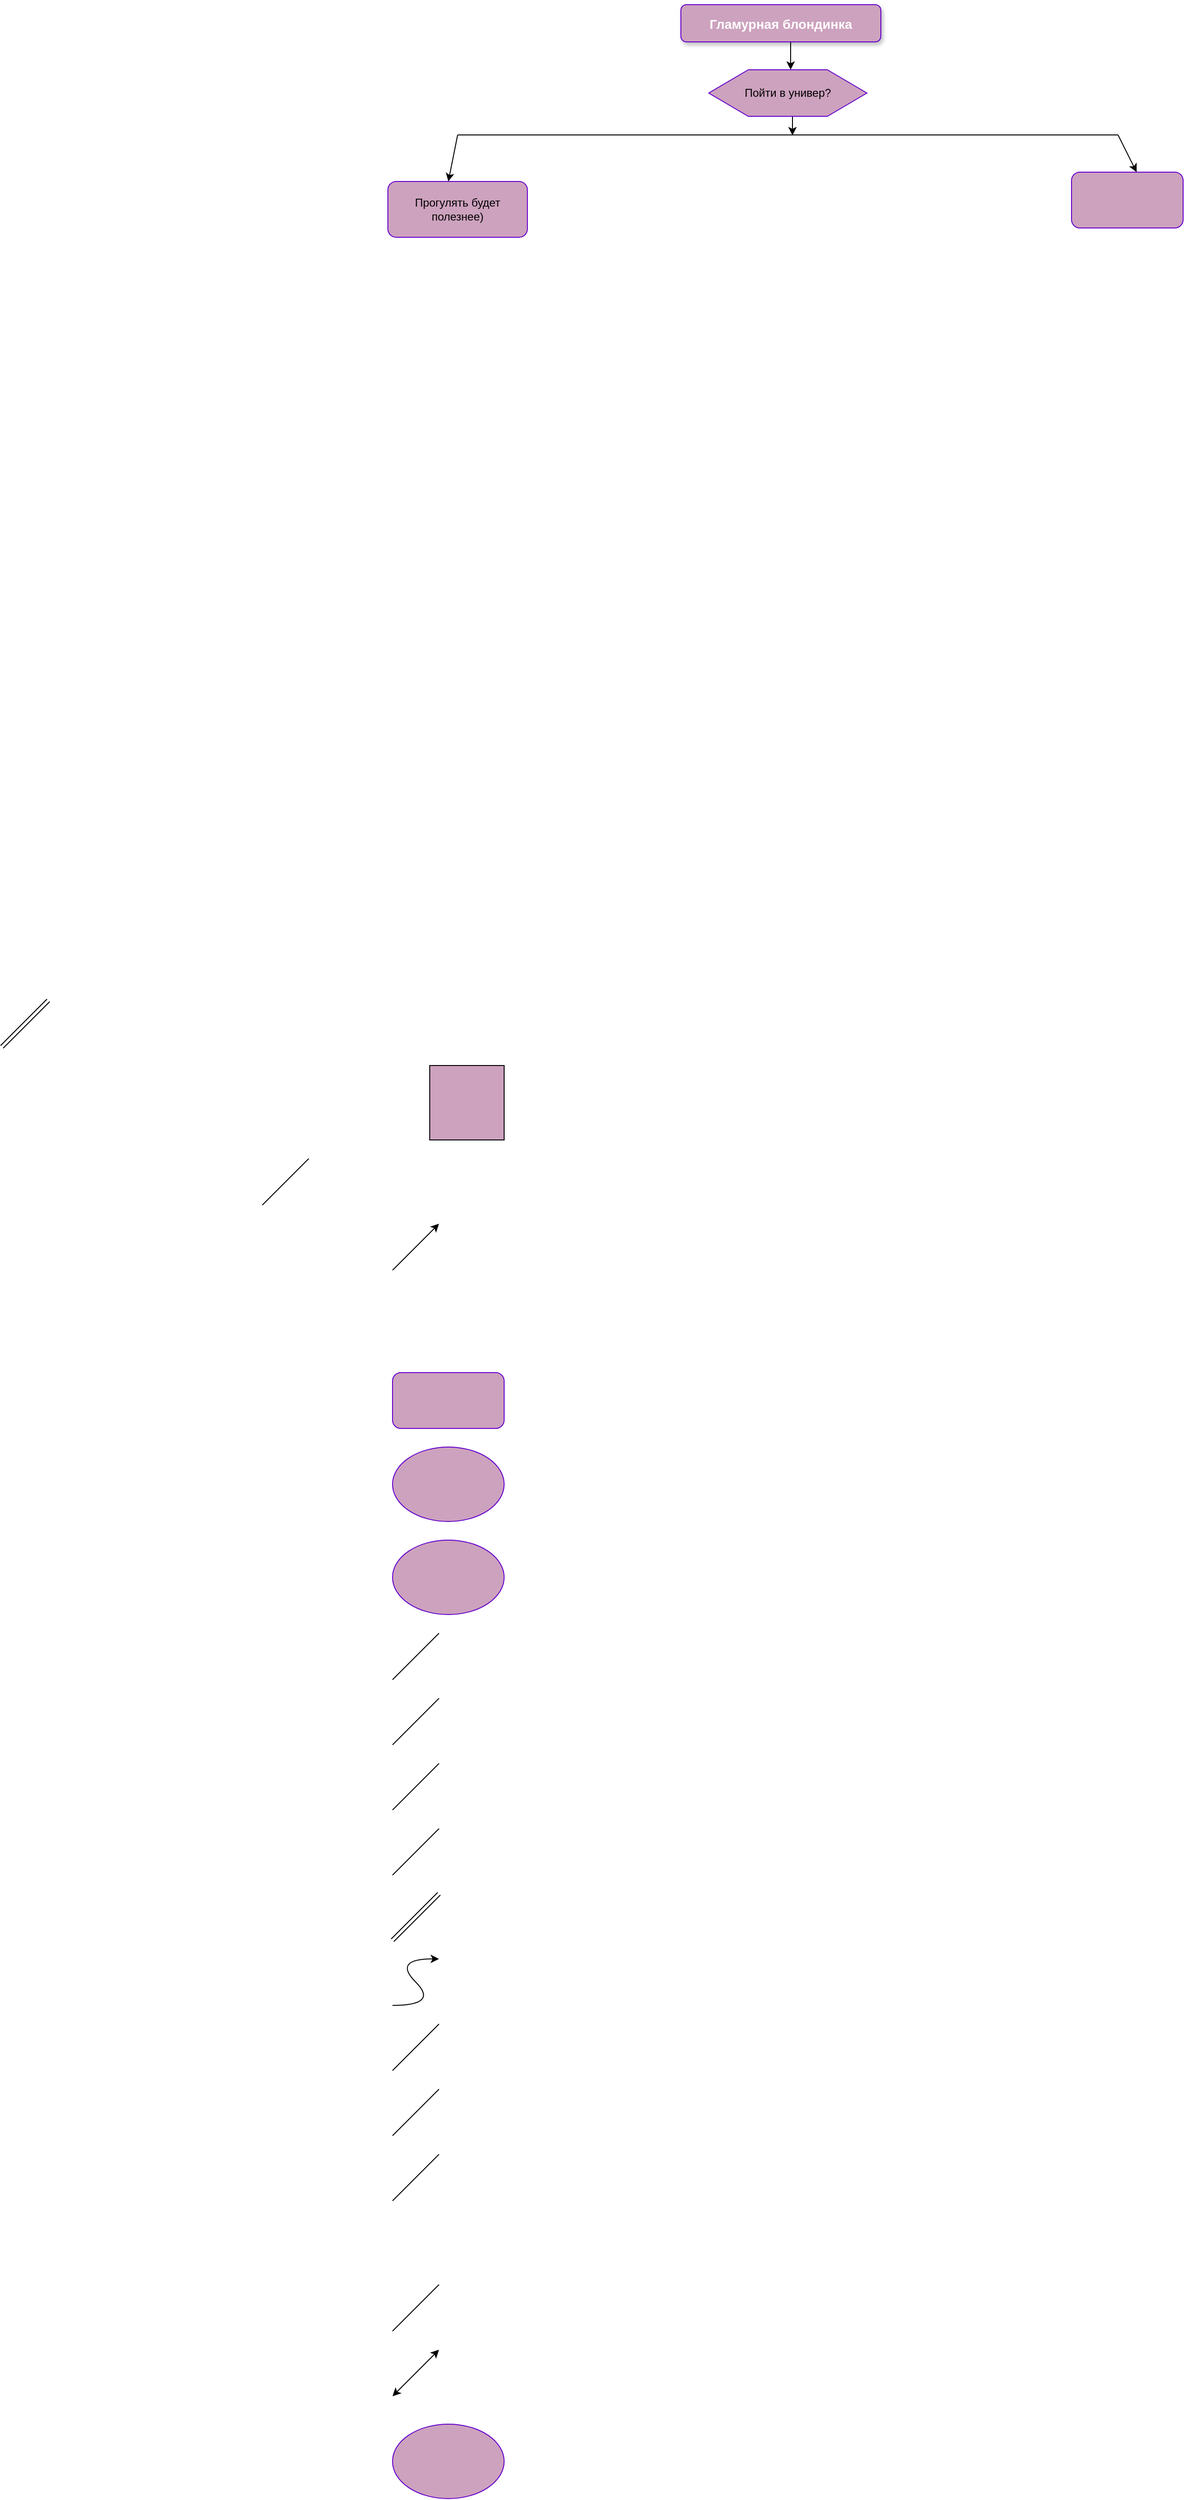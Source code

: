 <mxfile version="12.0.2" type="github" pages="1"><diagram name="Page-1" id="97916047-d0de-89f5-080d-49f4d83e522f"><mxGraphModel dx="854" dy="1097.5" grid="1" gridSize="10" guides="1" tooltips="1" connect="1" arrows="1" fold="1" page="1" pageScale="1.5" pageWidth="583" pageHeight="413" background="#ffffff" math="0" shadow="0"><root><mxCell id="0"/><mxCell id="1" parent="0"/><mxCell id="KO3wjez3GDvsiNV4IP3i-61" style="edgeStyle=orthogonalEdgeStyle;rounded=0;orthogonalLoop=1;jettySize=auto;html=1;exitX=0.5;exitY=1;exitDx=0;exitDy=0;" edge="1" parent="1" source="2"><mxGeometry relative="1" as="geometry"><mxPoint x="868" y="60" as="targetPoint"/></mxGeometry></mxCell><mxCell id="2" value="Гламурная блондинка" style="rounded=1;fillColor=#CDA2BE;strokeColor=#6600CC;shadow=1;gradientColor=none;fontStyle=1;fontColor=#FFFFFF;fontSize=14;" parent="1" vertex="1"><mxGeometry x="750" y="-10" width="215" height="40" as="geometry"/></mxCell><mxCell id="KO3wjez3GDvsiNV4IP3i-55" value="" style="shape=link;html=1;" edge="1" parent="1"><mxGeometry width="50" height="50" relative="1" as="geometry"><mxPoint x="20" y="1110" as="sourcePoint"/><mxPoint x="70" y="1060" as="targetPoint"/></mxGeometry></mxCell><mxCell id="KO3wjez3GDvsiNV4IP3i-56" value="" style="whiteSpace=wrap;html=1;aspect=fixed;shadow=0;fillColor=#CDA2BE;" vertex="1" parent="1"><mxGeometry x="480" y="1130" width="80" height="80" as="geometry"/></mxCell><mxCell id="KO3wjez3GDvsiNV4IP3i-57" value="" style="endArrow=none;html=1;" edge="1" parent="1"><mxGeometry width="50" height="50" relative="1" as="geometry"><mxPoint x="300" y="1280" as="sourcePoint"/><mxPoint x="350" y="1230" as="targetPoint"/></mxGeometry></mxCell><mxCell id="KO3wjez3GDvsiNV4IP3i-59" value="" style="endArrow=classic;html=1;" edge="1" parent="1"><mxGeometry width="50" height="50" relative="1" as="geometry"><mxPoint x="440" y="1350" as="sourcePoint"/><mxPoint x="490" y="1300" as="targetPoint"/></mxGeometry></mxCell><mxCell id="KO3wjez3GDvsiNV4IP3i-60" value="" style="endArrow=classic;html=1;" edge="1" parent="1"><mxGeometry width="50" height="50" relative="1" as="geometry"><mxPoint x="1220" y="130" as="sourcePoint"/><mxPoint x="1240" y="170" as="targetPoint"/></mxGeometry></mxCell><mxCell id="KO3wjez3GDvsiNV4IP3i-64" value="" style="rounded=1;whiteSpace=wrap;html=1;shadow=0;strokeColor=#6600CC;fillColor=#CDA2BE;" vertex="1" parent="1"><mxGeometry x="440" y="1460" width="120" height="60" as="geometry"/></mxCell><mxCell id="KO3wjez3GDvsiNV4IP3i-65" value="" style="ellipse;whiteSpace=wrap;html=1;shadow=0;strokeColor=#6600CC;fillColor=#CDA2BE;" vertex="1" parent="1"><mxGeometry x="440" y="1540" width="120" height="80" as="geometry"/></mxCell><mxCell id="KO3wjez3GDvsiNV4IP3i-66" value="" style="ellipse;whiteSpace=wrap;html=1;shadow=0;strokeColor=#6600CC;fillColor=#CDA2BE;" vertex="1" parent="1"><mxGeometry x="440" y="1640" width="120" height="80" as="geometry"/></mxCell><mxCell id="KO3wjez3GDvsiNV4IP3i-69" style="edgeStyle=orthogonalEdgeStyle;rounded=0;orthogonalLoop=1;jettySize=auto;html=1;exitX=0.5;exitY=1;exitDx=0;exitDy=0;" edge="1" parent="1" source="KO3wjez3GDvsiNV4IP3i-67"><mxGeometry relative="1" as="geometry"><mxPoint x="870" y="130.5" as="targetPoint"/></mxGeometry></mxCell><mxCell id="KO3wjez3GDvsiNV4IP3i-67" value="Пойти в универ?" style="shape=hexagon;perimeter=hexagonPerimeter2;whiteSpace=wrap;html=1;shadow=0;strokeColor=#6600CC;fillColor=#CDA2BE;" vertex="1" parent="1"><mxGeometry x="780" y="60" width="170" height="50" as="geometry"/></mxCell><mxCell id="KO3wjez3GDvsiNV4IP3i-68" value="" style="endArrow=none;html=1;" edge="1" parent="1"><mxGeometry width="50" height="50" relative="1" as="geometry"><mxPoint x="440" y="1790" as="sourcePoint"/><mxPoint x="490" y="1740" as="targetPoint"/></mxGeometry></mxCell><mxCell id="KO3wjez3GDvsiNV4IP3i-70" value="" style="endArrow=none;html=1;" edge="1" parent="1"><mxGeometry width="50" height="50" relative="1" as="geometry"><mxPoint x="440" y="1860" as="sourcePoint"/><mxPoint x="490" y="1810" as="targetPoint"/></mxGeometry></mxCell><mxCell id="KO3wjez3GDvsiNV4IP3i-71" value="" style="endArrow=none;html=1;" edge="1" parent="1"><mxGeometry width="50" height="50" relative="1" as="geometry"><mxPoint x="440" y="1930" as="sourcePoint"/><mxPoint x="490" y="1880" as="targetPoint"/></mxGeometry></mxCell><mxCell id="KO3wjez3GDvsiNV4IP3i-72" value="" style="endArrow=none;html=1;" edge="1" parent="1"><mxGeometry width="50" height="50" relative="1" as="geometry"><mxPoint x="440" y="2000" as="sourcePoint"/><mxPoint x="490" y="1950" as="targetPoint"/></mxGeometry></mxCell><mxCell id="KO3wjez3GDvsiNV4IP3i-73" value="" style="shape=link;html=1;" edge="1" parent="1"><mxGeometry width="50" height="50" relative="1" as="geometry"><mxPoint x="440" y="2070" as="sourcePoint"/><mxPoint x="490" y="2020" as="targetPoint"/></mxGeometry></mxCell><mxCell id="KO3wjez3GDvsiNV4IP3i-74" value="" style="curved=1;endArrow=classic;html=1;" edge="1" parent="1"><mxGeometry width="50" height="50" relative="1" as="geometry"><mxPoint x="440" y="2140" as="sourcePoint"/><mxPoint x="490" y="2090" as="targetPoint"/><Array as="points"><mxPoint x="490" y="2140"/><mxPoint x="440" y="2090"/></Array></mxGeometry></mxCell><mxCell id="KO3wjez3GDvsiNV4IP3i-75" value="" style="endArrow=none;html=1;" edge="1" parent="1"><mxGeometry width="50" height="50" relative="1" as="geometry"><mxPoint x="440" y="2210" as="sourcePoint"/><mxPoint x="490" y="2160" as="targetPoint"/></mxGeometry></mxCell><mxCell id="KO3wjez3GDvsiNV4IP3i-76" value="" style="endArrow=none;html=1;" edge="1" parent="1"><mxGeometry width="50" height="50" relative="1" as="geometry"><mxPoint x="440" y="2280" as="sourcePoint"/><mxPoint x="490" y="2230" as="targetPoint"/></mxGeometry></mxCell><mxCell id="KO3wjez3GDvsiNV4IP3i-77" value="" style="endArrow=none;html=1;" edge="1" parent="1"><mxGeometry width="50" height="50" relative="1" as="geometry"><mxPoint x="440" y="2350" as="sourcePoint"/><mxPoint x="490" y="2300" as="targetPoint"/></mxGeometry></mxCell><mxCell id="KO3wjez3GDvsiNV4IP3i-78" value="" style="endArrow=none;html=1;" edge="1" parent="1"><mxGeometry width="50" height="50" relative="1" as="geometry"><mxPoint x="510" y="130" as="sourcePoint"/><mxPoint x="1220" y="130" as="targetPoint"/></mxGeometry></mxCell><mxCell id="KO3wjez3GDvsiNV4IP3i-80" value="" style="endArrow=none;html=1;" edge="1" parent="1"><mxGeometry width="50" height="50" relative="1" as="geometry"><mxPoint x="440" y="2490" as="sourcePoint"/><mxPoint x="490" y="2440" as="targetPoint"/></mxGeometry></mxCell><mxCell id="KO3wjez3GDvsiNV4IP3i-81" value="" style="endArrow=classic;startArrow=classic;html=1;" edge="1" parent="1"><mxGeometry width="50" height="50" relative="1" as="geometry"><mxPoint x="440" y="2560" as="sourcePoint"/><mxPoint x="490" y="2510" as="targetPoint"/></mxGeometry></mxCell><mxCell id="KO3wjez3GDvsiNV4IP3i-82" value="" style="endArrow=classic;html=1;" edge="1" parent="1"><mxGeometry width="50" height="50" relative="1" as="geometry"><mxPoint x="510" y="130" as="sourcePoint"/><mxPoint x="500" y="180" as="targetPoint"/></mxGeometry></mxCell><mxCell id="KO3wjez3GDvsiNV4IP3i-83" value="" style="ellipse;whiteSpace=wrap;html=1;shadow=0;strokeColor=#6600CC;fillColor=#CDA2BE;" vertex="1" parent="1"><mxGeometry x="440" y="2590" width="120" height="80" as="geometry"/></mxCell><mxCell id="KO3wjez3GDvsiNV4IP3i-84" value="Прогулять будет полезнее)" style="rounded=1;whiteSpace=wrap;html=1;shadow=0;strokeColor=#6600CC;fillColor=#CDA2BE;" vertex="1" parent="1"><mxGeometry x="435" y="180" width="150" height="60" as="geometry"/></mxCell><mxCell id="KO3wjez3GDvsiNV4IP3i-85" value="" style="rounded=1;whiteSpace=wrap;html=1;shadow=0;strokeColor=#6600CC;fillColor=#CDA2BE;" vertex="1" parent="1"><mxGeometry x="1170" y="170" width="120" height="60" as="geometry"/></mxCell></root></mxGraphModel></diagram></mxfile>